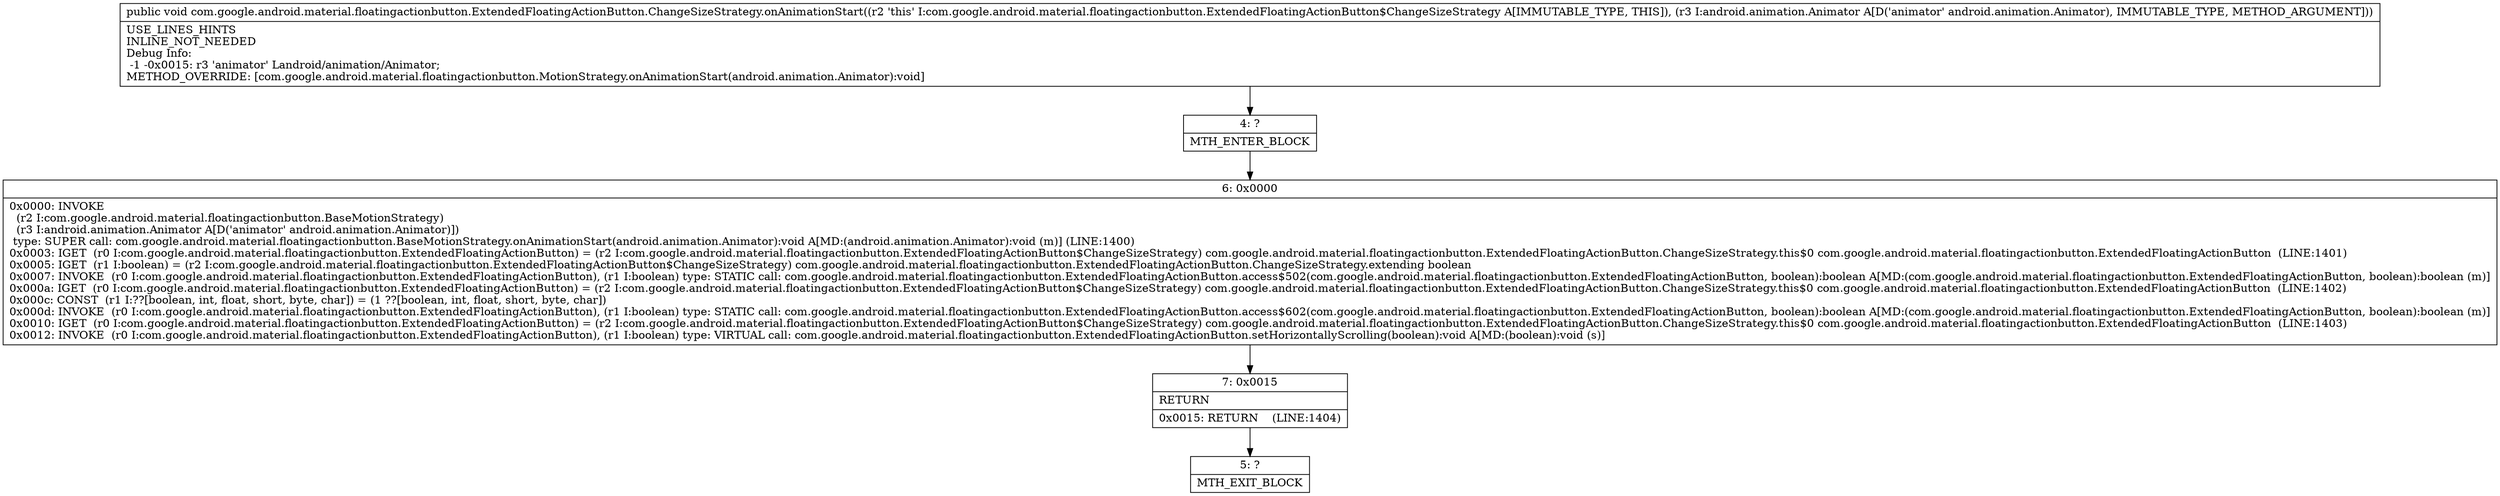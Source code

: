 digraph "CFG forcom.google.android.material.floatingactionbutton.ExtendedFloatingActionButton.ChangeSizeStrategy.onAnimationStart(Landroid\/animation\/Animator;)V" {
Node_4 [shape=record,label="{4\:\ ?|MTH_ENTER_BLOCK\l}"];
Node_6 [shape=record,label="{6\:\ 0x0000|0x0000: INVOKE  \l  (r2 I:com.google.android.material.floatingactionbutton.BaseMotionStrategy)\l  (r3 I:android.animation.Animator A[D('animator' android.animation.Animator)])\l type: SUPER call: com.google.android.material.floatingactionbutton.BaseMotionStrategy.onAnimationStart(android.animation.Animator):void A[MD:(android.animation.Animator):void (m)] (LINE:1400)\l0x0003: IGET  (r0 I:com.google.android.material.floatingactionbutton.ExtendedFloatingActionButton) = (r2 I:com.google.android.material.floatingactionbutton.ExtendedFloatingActionButton$ChangeSizeStrategy) com.google.android.material.floatingactionbutton.ExtendedFloatingActionButton.ChangeSizeStrategy.this$0 com.google.android.material.floatingactionbutton.ExtendedFloatingActionButton  (LINE:1401)\l0x0005: IGET  (r1 I:boolean) = (r2 I:com.google.android.material.floatingactionbutton.ExtendedFloatingActionButton$ChangeSizeStrategy) com.google.android.material.floatingactionbutton.ExtendedFloatingActionButton.ChangeSizeStrategy.extending boolean \l0x0007: INVOKE  (r0 I:com.google.android.material.floatingactionbutton.ExtendedFloatingActionButton), (r1 I:boolean) type: STATIC call: com.google.android.material.floatingactionbutton.ExtendedFloatingActionButton.access$502(com.google.android.material.floatingactionbutton.ExtendedFloatingActionButton, boolean):boolean A[MD:(com.google.android.material.floatingactionbutton.ExtendedFloatingActionButton, boolean):boolean (m)]\l0x000a: IGET  (r0 I:com.google.android.material.floatingactionbutton.ExtendedFloatingActionButton) = (r2 I:com.google.android.material.floatingactionbutton.ExtendedFloatingActionButton$ChangeSizeStrategy) com.google.android.material.floatingactionbutton.ExtendedFloatingActionButton.ChangeSizeStrategy.this$0 com.google.android.material.floatingactionbutton.ExtendedFloatingActionButton  (LINE:1402)\l0x000c: CONST  (r1 I:??[boolean, int, float, short, byte, char]) = (1 ??[boolean, int, float, short, byte, char]) \l0x000d: INVOKE  (r0 I:com.google.android.material.floatingactionbutton.ExtendedFloatingActionButton), (r1 I:boolean) type: STATIC call: com.google.android.material.floatingactionbutton.ExtendedFloatingActionButton.access$602(com.google.android.material.floatingactionbutton.ExtendedFloatingActionButton, boolean):boolean A[MD:(com.google.android.material.floatingactionbutton.ExtendedFloatingActionButton, boolean):boolean (m)]\l0x0010: IGET  (r0 I:com.google.android.material.floatingactionbutton.ExtendedFloatingActionButton) = (r2 I:com.google.android.material.floatingactionbutton.ExtendedFloatingActionButton$ChangeSizeStrategy) com.google.android.material.floatingactionbutton.ExtendedFloatingActionButton.ChangeSizeStrategy.this$0 com.google.android.material.floatingactionbutton.ExtendedFloatingActionButton  (LINE:1403)\l0x0012: INVOKE  (r0 I:com.google.android.material.floatingactionbutton.ExtendedFloatingActionButton), (r1 I:boolean) type: VIRTUAL call: com.google.android.material.floatingactionbutton.ExtendedFloatingActionButton.setHorizontallyScrolling(boolean):void A[MD:(boolean):void (s)]\l}"];
Node_7 [shape=record,label="{7\:\ 0x0015|RETURN\l|0x0015: RETURN    (LINE:1404)\l}"];
Node_5 [shape=record,label="{5\:\ ?|MTH_EXIT_BLOCK\l}"];
MethodNode[shape=record,label="{public void com.google.android.material.floatingactionbutton.ExtendedFloatingActionButton.ChangeSizeStrategy.onAnimationStart((r2 'this' I:com.google.android.material.floatingactionbutton.ExtendedFloatingActionButton$ChangeSizeStrategy A[IMMUTABLE_TYPE, THIS]), (r3 I:android.animation.Animator A[D('animator' android.animation.Animator), IMMUTABLE_TYPE, METHOD_ARGUMENT]))  | USE_LINES_HINTS\lINLINE_NOT_NEEDED\lDebug Info:\l  \-1 \-0x0015: r3 'animator' Landroid\/animation\/Animator;\lMETHOD_OVERRIDE: [com.google.android.material.floatingactionbutton.MotionStrategy.onAnimationStart(android.animation.Animator):void]\l}"];
MethodNode -> Node_4;Node_4 -> Node_6;
Node_6 -> Node_7;
Node_7 -> Node_5;
}

